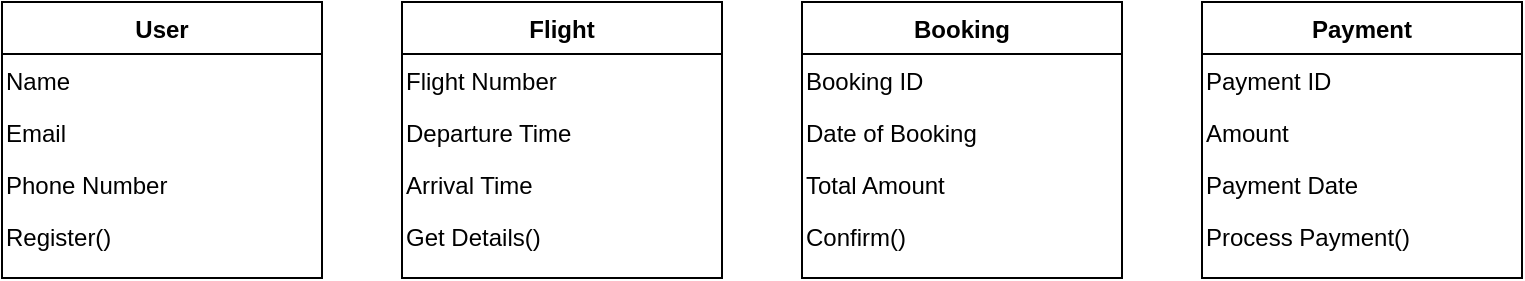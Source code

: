 <mxfile version="24.8.1">
  <diagram id="C5RBs43oDa-KdzZeNtuy" name="Airline Reservation System">
    <mxGraphModel dx="1223" dy="871" grid="1" gridSize="10" guides="1" tooltips="1" connect="1" arrows="1" fold="1" page="1" pageScale="1" pageWidth="827" pageHeight="1169" math="0" shadow="0">
      <root>
        <mxCell id="0" />
        <mxCell id="1" parent="0" />
        
        <!-- User Class -->
        <mxCell id="User-0" value="User" style="swimlane;fontStyle=1;align=center;verticalAlign=top;childLayout=stackLayout;horizontal=1;startSize=26;" parent="1" vertex="1">
          <mxGeometry x="220" y="120" width="160" height="138" as="geometry" />
        </mxCell>
        <mxCell id="User-1" value="Name" style="text;align=left;" parent="User-0" vertex="1">
          <mxGeometry y="26" width="160" height="26" as="geometry" />
        </mxCell>
        <mxCell id="User-2" value="Email" style="text;align=left;" parent="User-0" vertex="1">
          <mxGeometry y="52" width="160" height="26" as="geometry" />
        </mxCell>
        <mxCell id="User-3" value="Phone Number" style="text;align=left;" parent="User-0" vertex="1">
          <mxGeometry y="78" width="160" height="26" as="geometry" />
        </mxCell>
        <mxCell id="User-4" value="Register()" style="text;align=left;" parent="User-0" vertex="1">
          <mxGeometry y="104" width="160" height="26" as="geometry" />
        </mxCell>
        
        <!-- Flight Class -->
        <mxCell id="Flight-0" value="Flight" style="swimlane;fontStyle=1;align=center;verticalAlign=top;childLayout=stackLayout;horizontal=1;startSize=26;" parent="1" vertex="1">
          <mxGeometry x="420" y="120" width="160" height="138" as="geometry" />
        </mxCell>
        <mxCell id="Flight-1" value="Flight Number" style="text;align=left;" parent="Flight-0" vertex="1">
          <mxGeometry y="26" width="160" height="26" as="geometry" />
        </mxCell>
        <mxCell id="Flight-2" value="Departure Time" style="text;align=left;" parent="Flight-0" vertex="1">
          <mxGeometry y="52" width="160" height="26" as="geometry" />
        </mxCell>
        <mxCell id="Flight-3" value="Arrival Time" style="text;align=left;" parent="Flight-0" vertex="1">
          <mxGeometry y="78" width="160" height="26" as="geometry" />
        </mxCell>
        <mxCell id="Flight-4" value="Get Details()" style="text;align=left;" parent="Flight-0" vertex="1">
          <mxGeometry y="104" width="160" height="26" as="geometry" />
        </mxCell>

        <!-- Booking Class -->
        <mxCell id="Booking-0" value="Booking" style="swimlane;fontStyle=1;align=center;verticalAlign=top;childLayout=stackLayout;horizontal=1;startSize=26;" parent="1" vertex="1">
          <mxGeometry x="620" y="120" width="160" height="138" as="geometry" />
        </mxCell>
        <mxCell id="Booking-1" value="Booking ID" style="text;align=left;" parent="Booking-0" vertex="1">
          <mxGeometry y="26" width="160" height="26" as="geometry" />
        </mxCell>
        <mxCell id="Booking-2" value="Date of Booking" style="text;align=left;" parent="Booking-0" vertex="1">
          <mxGeometry y="52" width="160" height="26" as="geometry" />
        </mxCell>
        <mxCell id="Booking-3" value="Total Amount" style="text;align=left;" parent="Booking-0" vertex="1">
          <mxGeometry y="78" width="160" height="26" as="geometry" />
        </mxCell>
        <mxCell id="Booking-4" value="Confirm()" style="text;align=left;" parent="Booking-0" vertex="1">
          <mxGeometry y="104" width="160" height="26" as="geometry" />
        </mxCell>
        
        <!-- Payment Class -->
        <mxCell id="Payment-0" value="Payment" style="swimlane;fontStyle=1;align=center;verticalAlign=top;childLayout=stackLayout;horizontal=1;startSize=26;" parent="1" vertex="1">
          <mxGeometry x="820" y="120" width="160" height="138" as="geometry" />
        </mxCell>
        <mxCell id="Payment-1" value="Payment ID" style="text;align=left;" parent="Payment-0" vertex="1">
          <mxGeometry y="26" width="160" height="26" as="geometry" />
        </mxCell>
        <mxCell id="Payment-2" value="Amount" style="text;align=left;" parent="Payment-0" vertex="1">
          <mxGeometry y="52" width="160" height="26" as="geometry" />
        </mxCell>
        <mxCell id="Payment-3" value="Payment Date" style="text;align=left;" parent="Payment-0" vertex="1">
          <mxGeometry y="78" width="160" height="26" as="geometry" />
        </mxCell>
        <mxCell id="Payment-4" value="Process Payment()" style="text;align=left;" parent="Payment-0" vertex="1">
          <mxGeometry y="104" width="160" height="26" as="geometry" />
        </mxCell>
      </root>
    </mxGraphModel>
  </diagram>
</mxfile>
